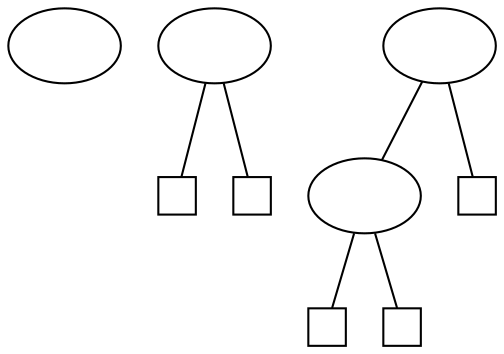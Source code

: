 digraph Vergleichsbaum1
	{
		rankdir = TB;
		A [label=""];
		B [label=""];
        C [shape=box, height=.25, width=.25, label=""];
        D [shape=box, height=.25, width=.25, label=""];
        E [label=""];
        F [label=""];
        G [shape=box, height=.25, width=.25, label=""];
        H [shape=box, height=.25, width=.25, label=""];
        I [shape=box, height=.25, width=.25, label=""];
		
		B -> C [arrowhead=none, arrowtail=none];
		B -> D [arrowhead=none, arrowtail=none];
		E -> F [arrowhead=none, arrowtail=none];
		E -> G [arrowhead=none, arrowtail=none];
		F -> H [arrowhead=none, arrowtail=none];
		F -> I [arrowhead=none, arrowtail=none];
	}

